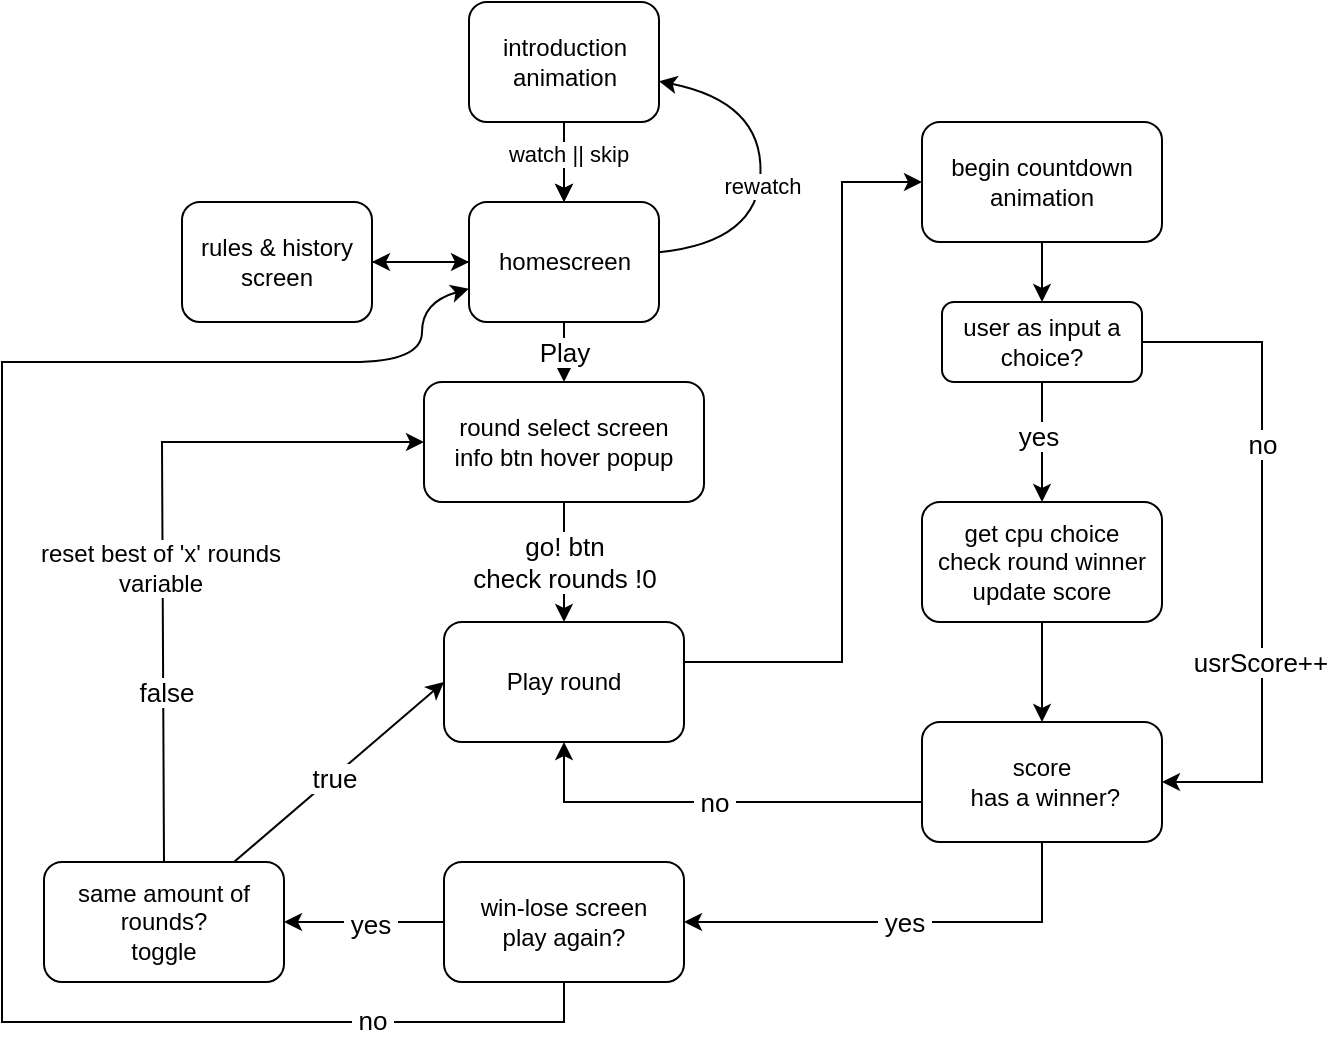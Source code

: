 <mxfile version="21.5.1" type="device">
  <diagram name="Page-1" id="KeIiXsLWIX9f4OQQm_I-">
    <mxGraphModel dx="777" dy="482" grid="1" gridSize="10" guides="1" tooltips="1" connect="1" arrows="1" fold="1" page="1" pageScale="1" pageWidth="827" pageHeight="1169" math="0" shadow="0">
      <root>
        <mxCell id="0" />
        <mxCell id="1" parent="0" />
        <mxCell id="v07YMubGpjkaJ07xnjoE-34" value="" style="edgeStyle=orthogonalEdgeStyle;rounded=0;orthogonalLoop=1;jettySize=auto;html=1;" parent="1" source="v07YMubGpjkaJ07xnjoE-3" target="v07YMubGpjkaJ07xnjoE-32" edge="1">
          <mxGeometry relative="1" as="geometry" />
        </mxCell>
        <mxCell id="v07YMubGpjkaJ07xnjoE-37" value="&lt;font style=&quot;font-size: 13px;&quot;&gt;Play&lt;/font&gt;" style="edgeStyle=orthogonalEdgeStyle;rounded=0;orthogonalLoop=1;jettySize=auto;html=1;" parent="1" source="v07YMubGpjkaJ07xnjoE-3" target="v07YMubGpjkaJ07xnjoE-36" edge="1">
          <mxGeometry relative="1" as="geometry" />
        </mxCell>
        <mxCell id="v07YMubGpjkaJ07xnjoE-3" value="homescreen&lt;br&gt;" style="rounded=1;whiteSpace=wrap;html=1;" parent="1" vertex="1">
          <mxGeometry x="313.5" y="100" width="95" height="60" as="geometry" />
        </mxCell>
        <mxCell id="v07YMubGpjkaJ07xnjoE-7" value="" style="edgeStyle=orthogonalEdgeStyle;rounded=0;orthogonalLoop=1;jettySize=auto;html=1;" parent="1" source="v07YMubGpjkaJ07xnjoE-4" target="v07YMubGpjkaJ07xnjoE-3" edge="1">
          <mxGeometry relative="1" as="geometry" />
        </mxCell>
        <mxCell id="v07YMubGpjkaJ07xnjoE-78" value="" style="edgeStyle=orthogonalEdgeStyle;rounded=0;orthogonalLoop=1;jettySize=auto;html=1;" parent="1" source="v07YMubGpjkaJ07xnjoE-4" target="v07YMubGpjkaJ07xnjoE-3" edge="1">
          <mxGeometry relative="1" as="geometry" />
        </mxCell>
        <mxCell id="v07YMubGpjkaJ07xnjoE-79" value="watch || skip" style="edgeLabel;html=1;align=center;verticalAlign=middle;resizable=0;points=[];" parent="v07YMubGpjkaJ07xnjoE-78" vertex="1" connectable="0">
          <mxGeometry x="-0.2" y="3" relative="1" as="geometry">
            <mxPoint x="-1" as="offset" />
          </mxGeometry>
        </mxCell>
        <mxCell id="v07YMubGpjkaJ07xnjoE-4" value="introduction&lt;br&gt;animation" style="rounded=1;whiteSpace=wrap;html=1;" parent="1" vertex="1">
          <mxGeometry x="313.5" width="95" height="60" as="geometry" />
        </mxCell>
        <mxCell id="v07YMubGpjkaJ07xnjoE-33" value="" style="edgeStyle=orthogonalEdgeStyle;rounded=0;orthogonalLoop=1;jettySize=auto;html=1;" parent="1" source="v07YMubGpjkaJ07xnjoE-32" target="v07YMubGpjkaJ07xnjoE-3" edge="1">
          <mxGeometry relative="1" as="geometry" />
        </mxCell>
        <mxCell id="v07YMubGpjkaJ07xnjoE-32" value="rules &amp;amp; history&lt;br&gt;screen&lt;br&gt;" style="rounded=1;whiteSpace=wrap;html=1;" parent="1" vertex="1">
          <mxGeometry x="170" y="100" width="95" height="60" as="geometry" />
        </mxCell>
        <mxCell id="v07YMubGpjkaJ07xnjoE-35" value="" style="curved=1;endArrow=classic;html=1;rounded=0;" parent="1" source="v07YMubGpjkaJ07xnjoE-3" target="v07YMubGpjkaJ07xnjoE-4" edge="1">
          <mxGeometry width="50" height="50" relative="1" as="geometry">
            <mxPoint x="408.5" y="120" as="sourcePoint" />
            <mxPoint x="458.5" y="70" as="targetPoint" />
            <Array as="points">
              <mxPoint x="458.5" y="120" />
              <mxPoint x="460" y="50" />
            </Array>
          </mxGeometry>
        </mxCell>
        <mxCell id="v07YMubGpjkaJ07xnjoE-77" value="rewatch" style="edgeLabel;html=1;align=center;verticalAlign=middle;resizable=0;points=[];" parent="v07YMubGpjkaJ07xnjoE-35" vertex="1" connectable="0">
          <mxGeometry x="-0.092" y="-1" relative="1" as="geometry">
            <mxPoint as="offset" />
          </mxGeometry>
        </mxCell>
        <mxCell id="v07YMubGpjkaJ07xnjoE-42" value="&lt;font style=&quot;font-size: 13px;&quot;&gt;go! btn&lt;br&gt;check rounds !0&lt;br&gt;&lt;/font&gt;" style="edgeStyle=orthogonalEdgeStyle;rounded=0;orthogonalLoop=1;jettySize=auto;html=1;" parent="1" source="v07YMubGpjkaJ07xnjoE-36" target="v07YMubGpjkaJ07xnjoE-40" edge="1">
          <mxGeometry relative="1" as="geometry" />
        </mxCell>
        <mxCell id="v07YMubGpjkaJ07xnjoE-36" value="round select screen&lt;br&gt;info btn hover popup" style="rounded=1;whiteSpace=wrap;html=1;" parent="1" vertex="1">
          <mxGeometry x="291" y="190" width="140" height="60" as="geometry" />
        </mxCell>
        <mxCell id="v07YMubGpjkaJ07xnjoE-51" value="" style="edgeStyle=orthogonalEdgeStyle;rounded=0;orthogonalLoop=1;jettySize=auto;html=1;" parent="1" source="v07YMubGpjkaJ07xnjoE-40" target="v07YMubGpjkaJ07xnjoE-50" edge="1">
          <mxGeometry relative="1" as="geometry">
            <Array as="points">
              <mxPoint x="500" y="330" />
              <mxPoint x="500" y="90" />
            </Array>
          </mxGeometry>
        </mxCell>
        <mxCell id="v07YMubGpjkaJ07xnjoE-40" value="Play round" style="rounded=1;whiteSpace=wrap;html=1;" parent="1" vertex="1">
          <mxGeometry x="301" y="310" width="120" height="60" as="geometry" />
        </mxCell>
        <mxCell id="v07YMubGpjkaJ07xnjoE-66" value="" style="edgeStyle=orthogonalEdgeStyle;rounded=0;orthogonalLoop=1;jettySize=auto;html=1;" parent="1" source="v07YMubGpjkaJ07xnjoE-44" target="v07YMubGpjkaJ07xnjoE-65" edge="1">
          <mxGeometry relative="1" as="geometry" />
        </mxCell>
        <mxCell id="s0zZwEOzCgDntKu2xzzg-18" value="&lt;font style=&quot;font-size: 13px;&quot;&gt;&amp;nbsp;yes&amp;nbsp;&lt;/font&gt;" style="edgeLabel;html=1;align=center;verticalAlign=middle;resizable=0;points=[];" vertex="1" connectable="0" parent="v07YMubGpjkaJ07xnjoE-66">
          <mxGeometry x="-0.079" y="1" relative="1" as="geometry">
            <mxPoint as="offset" />
          </mxGeometry>
        </mxCell>
        <mxCell id="s0zZwEOzCgDntKu2xzzg-20" value="" style="edgeStyle=orthogonalEdgeStyle;rounded=0;orthogonalLoop=1;jettySize=auto;html=1;strokeColor=default;endArrow=none;endFill=0;" edge="1" parent="1" source="v07YMubGpjkaJ07xnjoE-44" target="s0zZwEOzCgDntKu2xzzg-19">
          <mxGeometry relative="1" as="geometry">
            <Array as="points">
              <mxPoint x="361" y="510" />
              <mxPoint x="80" y="510" />
              <mxPoint x="80" y="180" />
            </Array>
          </mxGeometry>
        </mxCell>
        <mxCell id="s0zZwEOzCgDntKu2xzzg-24" value="&lt;font style=&quot;font-size: 13px;&quot;&gt;&amp;nbsp;no&amp;nbsp;&lt;/font&gt;" style="edgeLabel;html=1;align=center;verticalAlign=middle;resizable=0;points=[];" vertex="1" connectable="0" parent="s0zZwEOzCgDntKu2xzzg-20">
          <mxGeometry x="-0.711" y="-1" relative="1" as="geometry">
            <mxPoint as="offset" />
          </mxGeometry>
        </mxCell>
        <mxCell id="v07YMubGpjkaJ07xnjoE-44" value="win-lose screen&lt;br&gt;play again?" style="rounded=1;whiteSpace=wrap;html=1;" parent="1" vertex="1">
          <mxGeometry x="301" y="430" width="120" height="60" as="geometry" />
        </mxCell>
        <mxCell id="s0zZwEOzCgDntKu2xzzg-6" value="" style="edgeStyle=orthogonalEdgeStyle;rounded=0;orthogonalLoop=1;jettySize=auto;html=1;" edge="1" parent="1" source="v07YMubGpjkaJ07xnjoE-50" target="s0zZwEOzCgDntKu2xzzg-4">
          <mxGeometry relative="1" as="geometry" />
        </mxCell>
        <mxCell id="v07YMubGpjkaJ07xnjoE-50" value="begin countdown animation" style="whiteSpace=wrap;html=1;rounded=1;" parent="1" vertex="1">
          <mxGeometry x="540" y="60" width="120" height="60" as="geometry" />
        </mxCell>
        <mxCell id="v07YMubGpjkaJ07xnjoE-57" value="" style="edgeStyle=orthogonalEdgeStyle;rounded=0;orthogonalLoop=1;jettySize=auto;html=1;" parent="1" source="v07YMubGpjkaJ07xnjoE-54" target="v07YMubGpjkaJ07xnjoE-56" edge="1">
          <mxGeometry relative="1" as="geometry" />
        </mxCell>
        <mxCell id="v07YMubGpjkaJ07xnjoE-54" value="get cpu choice&lt;br&gt;check round winner&lt;br&gt;update score" style="whiteSpace=wrap;html=1;rounded=1;" parent="1" vertex="1">
          <mxGeometry x="540" y="250" width="120" height="60" as="geometry" />
        </mxCell>
        <mxCell id="v07YMubGpjkaJ07xnjoE-59" value="&lt;font style=&quot;font-size: 13px;&quot;&gt;&amp;nbsp;yes&amp;nbsp;&lt;/font&gt;" style="edgeStyle=orthogonalEdgeStyle;rounded=0;orthogonalLoop=1;jettySize=auto;html=1;entryX=1;entryY=0.5;entryDx=0;entryDy=0;" parent="1" source="v07YMubGpjkaJ07xnjoE-56" target="v07YMubGpjkaJ07xnjoE-44" edge="1">
          <mxGeometry relative="1" as="geometry">
            <Array as="points">
              <mxPoint x="600" y="460" />
            </Array>
          </mxGeometry>
        </mxCell>
        <mxCell id="v07YMubGpjkaJ07xnjoE-61" value="&amp;nbsp;&lt;font style=&quot;font-size: 13px;&quot;&gt;no&lt;/font&gt;&amp;nbsp;" style="edgeStyle=orthogonalEdgeStyle;rounded=0;orthogonalLoop=1;jettySize=auto;html=1;entryX=0.5;entryY=1;entryDx=0;entryDy=0;" parent="1" source="v07YMubGpjkaJ07xnjoE-56" target="v07YMubGpjkaJ07xnjoE-40" edge="1">
          <mxGeometry relative="1" as="geometry">
            <Array as="points">
              <mxPoint x="361" y="400" />
            </Array>
          </mxGeometry>
        </mxCell>
        <mxCell id="v07YMubGpjkaJ07xnjoE-56" value="score&lt;br&gt;&amp;nbsp;has a winner?" style="rounded=1;whiteSpace=wrap;html=1;" parent="1" vertex="1">
          <mxGeometry x="540" y="360" width="120" height="60" as="geometry" />
        </mxCell>
        <mxCell id="v07YMubGpjkaJ07xnjoE-65" value="same amount of rounds?&lt;br&gt;toggle" style="rounded=1;whiteSpace=wrap;html=1;" parent="1" vertex="1">
          <mxGeometry x="101" y="430" width="120" height="60" as="geometry" />
        </mxCell>
        <mxCell id="v07YMubGpjkaJ07xnjoE-70" value="" style="endArrow=classic;html=1;rounded=0;entryX=0;entryY=0.5;entryDx=0;entryDy=0;" parent="1" source="v07YMubGpjkaJ07xnjoE-65" target="v07YMubGpjkaJ07xnjoE-40" edge="1">
          <mxGeometry width="50" height="50" relative="1" as="geometry">
            <mxPoint x="200" y="430" as="sourcePoint" />
            <mxPoint x="250" y="380" as="targetPoint" />
          </mxGeometry>
        </mxCell>
        <mxCell id="v07YMubGpjkaJ07xnjoE-71" value="&lt;font style=&quot;font-size: 13px;&quot;&gt;true&lt;/font&gt;" style="edgeLabel;html=1;align=center;verticalAlign=middle;resizable=0;points=[];" parent="v07YMubGpjkaJ07xnjoE-70" vertex="1" connectable="0">
          <mxGeometry x="-0.001" y="-4" relative="1" as="geometry">
            <mxPoint x="-5" as="offset" />
          </mxGeometry>
        </mxCell>
        <mxCell id="v07YMubGpjkaJ07xnjoE-73" value="" style="endArrow=classic;html=1;rounded=0;exitX=0.5;exitY=0;exitDx=0;exitDy=0;entryX=0;entryY=0.5;entryDx=0;entryDy=0;" parent="1" source="v07YMubGpjkaJ07xnjoE-65" target="v07YMubGpjkaJ07xnjoE-36" edge="1">
          <mxGeometry width="50" height="50" relative="1" as="geometry">
            <mxPoint x="140" y="380" as="sourcePoint" />
            <mxPoint x="190" y="330" as="targetPoint" />
            <Array as="points">
              <mxPoint x="160" y="220" />
            </Array>
          </mxGeometry>
        </mxCell>
        <mxCell id="v07YMubGpjkaJ07xnjoE-74" value="&lt;font style=&quot;font-size: 13px;&quot;&gt;false&lt;/font&gt;" style="edgeLabel;html=1;align=center;verticalAlign=middle;resizable=0;points=[];" parent="v07YMubGpjkaJ07xnjoE-73" vertex="1" connectable="0">
          <mxGeometry x="-0.499" y="-1" relative="1" as="geometry">
            <mxPoint as="offset" />
          </mxGeometry>
        </mxCell>
        <mxCell id="v07YMubGpjkaJ07xnjoE-76" value="&lt;font style=&quot;font-size: 12px;&quot;&gt;reset best of &#39;x&#39; rounds&lt;br&gt;variable&lt;/font&gt;" style="edgeLabel;html=1;align=center;verticalAlign=middle;resizable=0;points=[];" parent="v07YMubGpjkaJ07xnjoE-73" vertex="1" connectable="0">
          <mxGeometry x="-0.136" y="2" relative="1" as="geometry">
            <mxPoint as="offset" />
          </mxGeometry>
        </mxCell>
        <mxCell id="s0zZwEOzCgDntKu2xzzg-7" value="" style="edgeStyle=orthogonalEdgeStyle;rounded=0;orthogonalLoop=1;jettySize=auto;html=1;" edge="1" parent="1" source="s0zZwEOzCgDntKu2xzzg-4" target="v07YMubGpjkaJ07xnjoE-54">
          <mxGeometry relative="1" as="geometry" />
        </mxCell>
        <mxCell id="s0zZwEOzCgDntKu2xzzg-8" value="&lt;font style=&quot;font-size: 13px;&quot;&gt;yes&lt;/font&gt;" style="edgeLabel;html=1;align=center;verticalAlign=middle;resizable=0;points=[];" vertex="1" connectable="0" parent="s0zZwEOzCgDntKu2xzzg-7">
          <mxGeometry x="-0.1" y="-2" relative="1" as="geometry">
            <mxPoint as="offset" />
          </mxGeometry>
        </mxCell>
        <mxCell id="s0zZwEOzCgDntKu2xzzg-13" style="edgeStyle=orthogonalEdgeStyle;rounded=0;orthogonalLoop=1;jettySize=auto;html=1;entryX=1;entryY=0.5;entryDx=0;entryDy=0;" edge="1" parent="1" source="s0zZwEOzCgDntKu2xzzg-4" target="v07YMubGpjkaJ07xnjoE-56">
          <mxGeometry relative="1" as="geometry">
            <Array as="points">
              <mxPoint x="710" y="170" />
              <mxPoint x="710" y="390" />
            </Array>
          </mxGeometry>
        </mxCell>
        <mxCell id="s0zZwEOzCgDntKu2xzzg-14" value="&lt;font style=&quot;font-size: 13px;&quot;&gt;no&lt;/font&gt;" style="edgeLabel;html=1;align=center;verticalAlign=middle;resizable=0;points=[];" vertex="1" connectable="0" parent="s0zZwEOzCgDntKu2xzzg-13">
          <mxGeometry x="-0.331" relative="1" as="geometry">
            <mxPoint as="offset" />
          </mxGeometry>
        </mxCell>
        <mxCell id="s0zZwEOzCgDntKu2xzzg-15" value="&lt;font style=&quot;font-size: 13px;&quot;&gt;usrScore++&lt;/font&gt;" style="edgeLabel;html=1;align=center;verticalAlign=middle;resizable=0;points=[];" vertex="1" connectable="0" parent="s0zZwEOzCgDntKu2xzzg-13">
          <mxGeometry x="0.103" y="-1" relative="1" as="geometry">
            <mxPoint y="38" as="offset" />
          </mxGeometry>
        </mxCell>
        <mxCell id="s0zZwEOzCgDntKu2xzzg-4" value="user as input a choice?" style="rounded=1;whiteSpace=wrap;html=1;" vertex="1" parent="1">
          <mxGeometry x="550" y="150" width="100" height="40" as="geometry" />
        </mxCell>
        <mxCell id="s0zZwEOzCgDntKu2xzzg-19" value="" style="shape=waypoint;sketch=0;size=6;pointerEvents=1;points=[];fillColor=default;resizable=0;rotatable=0;perimeter=centerPerimeter;snapToPoint=1;rounded=1;strokeWidth=0;strokeColor=none;" vertex="1" parent="1">
          <mxGeometry x="245" y="170" width="20" height="20" as="geometry" />
        </mxCell>
        <mxCell id="s0zZwEOzCgDntKu2xzzg-23" value="" style="curved=1;endArrow=classic;html=1;rounded=0;" edge="1" parent="1" source="s0zZwEOzCgDntKu2xzzg-19" target="v07YMubGpjkaJ07xnjoE-3">
          <mxGeometry width="50" height="50" relative="1" as="geometry">
            <mxPoint x="263.5" y="180" as="sourcePoint" />
            <mxPoint x="313.5" y="130" as="targetPoint" />
            <Array as="points">
              <mxPoint x="290" y="180" />
              <mxPoint x="290" y="150" />
            </Array>
          </mxGeometry>
        </mxCell>
      </root>
    </mxGraphModel>
  </diagram>
</mxfile>
